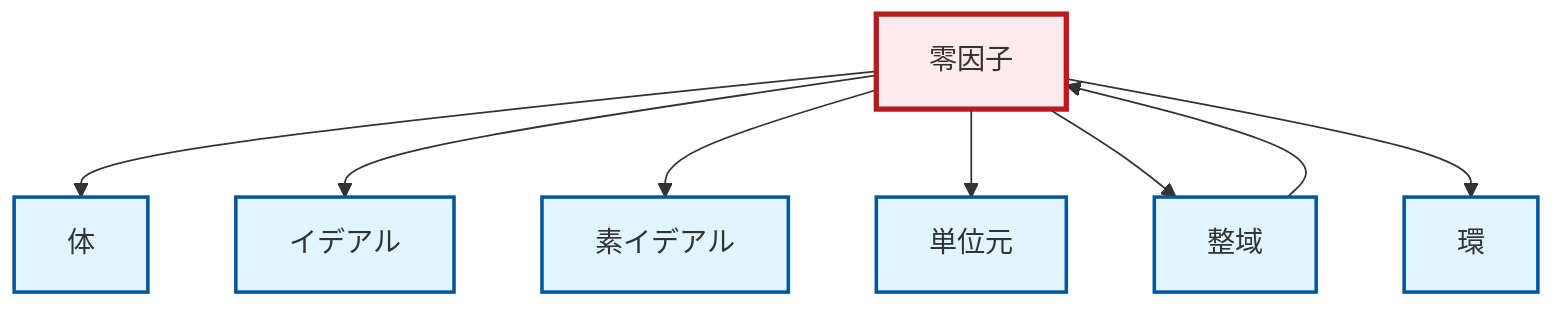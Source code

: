 graph TD
    classDef definition fill:#e1f5fe,stroke:#01579b,stroke-width:2px
    classDef theorem fill:#f3e5f5,stroke:#4a148c,stroke-width:2px
    classDef axiom fill:#fff3e0,stroke:#e65100,stroke-width:2px
    classDef example fill:#e8f5e9,stroke:#1b5e20,stroke-width:2px
    classDef current fill:#ffebee,stroke:#b71c1c,stroke-width:3px
    def-zero-divisor["零因子"]:::definition
    def-ring["環"]:::definition
    def-ideal["イデアル"]:::definition
    def-identity-element["単位元"]:::definition
    def-prime-ideal["素イデアル"]:::definition
    def-field["体"]:::definition
    def-integral-domain["整域"]:::definition
    def-zero-divisor --> def-field
    def-integral-domain --> def-zero-divisor
    def-zero-divisor --> def-ideal
    def-zero-divisor --> def-prime-ideal
    def-zero-divisor --> def-identity-element
    def-zero-divisor --> def-integral-domain
    def-zero-divisor --> def-ring
    class def-zero-divisor current